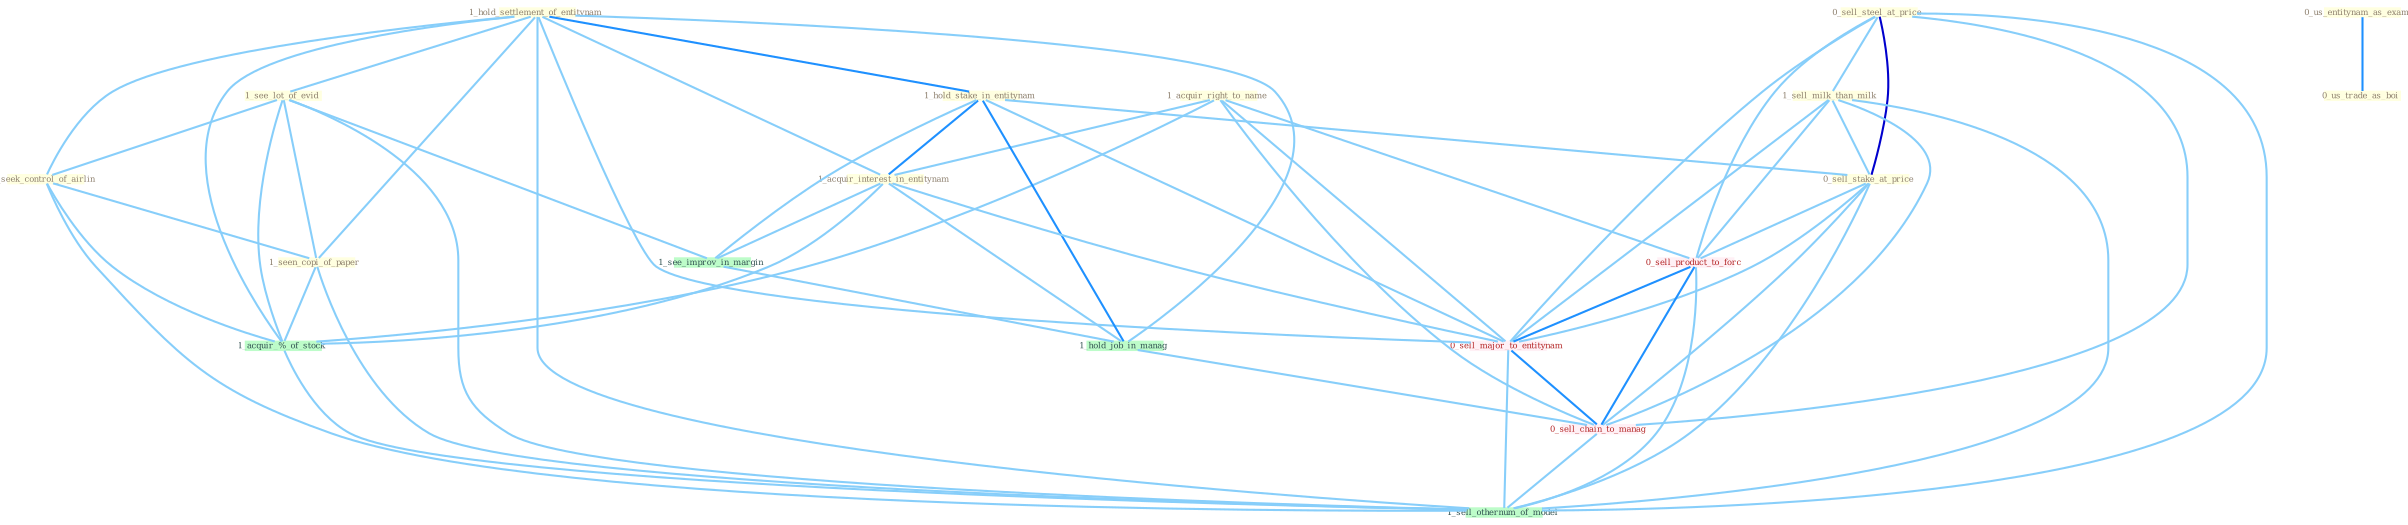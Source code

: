 Graph G{ 
    node
    [shape=polygon,style=filled,width=.5,height=.06,color="#BDFCC9",fixedsize=true,fontsize=4,
    fontcolor="#2f4f4f"];
    {node
    [color="#ffffe0", fontcolor="#8b7d6b"] "1_hold_settlement_of_entitynam " "0_us_entitynam_as_examin " "1_see_lot_of_evid " "1_acquir_right_to_name " "0_sell_steel_at_price " "0_us_trade_as_boi " "1_sell_milk_than_milk " "1_hold_stake_in_entitynam " "1_seek_control_of_airlin " "1_seen_copi_of_paper " "0_sell_stake_at_price " "1_acquir_interest_in_entitynam "}
{node [color="#fff0f5", fontcolor="#b22222"] "0_sell_product_to_forc " "0_sell_major_to_entitynam " "0_sell_chain_to_manag "}
edge [color="#B0E2FF"];

	"1_hold_settlement_of_entitynam " -- "1_see_lot_of_evid " [w="1", color="#87cefa" ];
	"1_hold_settlement_of_entitynam " -- "1_hold_stake_in_entitynam " [w="2", color="#1e90ff" , len=0.8];
	"1_hold_settlement_of_entitynam " -- "1_seek_control_of_airlin " [w="1", color="#87cefa" ];
	"1_hold_settlement_of_entitynam " -- "1_seen_copi_of_paper " [w="1", color="#87cefa" ];
	"1_hold_settlement_of_entitynam " -- "1_acquir_interest_in_entitynam " [w="1", color="#87cefa" ];
	"1_hold_settlement_of_entitynam " -- "1_acquir_%_of_stock " [w="1", color="#87cefa" ];
	"1_hold_settlement_of_entitynam " -- "1_hold_job_in_manag " [w="1", color="#87cefa" ];
	"1_hold_settlement_of_entitynam " -- "0_sell_major_to_entitynam " [w="1", color="#87cefa" ];
	"1_hold_settlement_of_entitynam " -- "1_sell_othernum_of_model " [w="1", color="#87cefa" ];
	"0_us_entitynam_as_examin " -- "0_us_trade_as_boi " [w="2", color="#1e90ff" , len=0.8];
	"1_see_lot_of_evid " -- "1_seek_control_of_airlin " [w="1", color="#87cefa" ];
	"1_see_lot_of_evid " -- "1_seen_copi_of_paper " [w="1", color="#87cefa" ];
	"1_see_lot_of_evid " -- "1_see_improv_in_margin " [w="1", color="#87cefa" ];
	"1_see_lot_of_evid " -- "1_acquir_%_of_stock " [w="1", color="#87cefa" ];
	"1_see_lot_of_evid " -- "1_sell_othernum_of_model " [w="1", color="#87cefa" ];
	"1_acquir_right_to_name " -- "1_acquir_interest_in_entitynam " [w="1", color="#87cefa" ];
	"1_acquir_right_to_name " -- "1_acquir_%_of_stock " [w="1", color="#87cefa" ];
	"1_acquir_right_to_name " -- "0_sell_product_to_forc " [w="1", color="#87cefa" ];
	"1_acquir_right_to_name " -- "0_sell_major_to_entitynam " [w="1", color="#87cefa" ];
	"1_acquir_right_to_name " -- "0_sell_chain_to_manag " [w="1", color="#87cefa" ];
	"0_sell_steel_at_price " -- "1_sell_milk_than_milk " [w="1", color="#87cefa" ];
	"0_sell_steel_at_price " -- "0_sell_stake_at_price " [w="3", color="#0000cd" , len=0.6];
	"0_sell_steel_at_price " -- "0_sell_product_to_forc " [w="1", color="#87cefa" ];
	"0_sell_steel_at_price " -- "0_sell_major_to_entitynam " [w="1", color="#87cefa" ];
	"0_sell_steel_at_price " -- "0_sell_chain_to_manag " [w="1", color="#87cefa" ];
	"0_sell_steel_at_price " -- "1_sell_othernum_of_model " [w="1", color="#87cefa" ];
	"1_sell_milk_than_milk " -- "0_sell_stake_at_price " [w="1", color="#87cefa" ];
	"1_sell_milk_than_milk " -- "0_sell_product_to_forc " [w="1", color="#87cefa" ];
	"1_sell_milk_than_milk " -- "0_sell_major_to_entitynam " [w="1", color="#87cefa" ];
	"1_sell_milk_than_milk " -- "0_sell_chain_to_manag " [w="1", color="#87cefa" ];
	"1_sell_milk_than_milk " -- "1_sell_othernum_of_model " [w="1", color="#87cefa" ];
	"1_hold_stake_in_entitynam " -- "0_sell_stake_at_price " [w="1", color="#87cefa" ];
	"1_hold_stake_in_entitynam " -- "1_acquir_interest_in_entitynam " [w="2", color="#1e90ff" , len=0.8];
	"1_hold_stake_in_entitynam " -- "1_see_improv_in_margin " [w="1", color="#87cefa" ];
	"1_hold_stake_in_entitynam " -- "1_hold_job_in_manag " [w="2", color="#1e90ff" , len=0.8];
	"1_hold_stake_in_entitynam " -- "0_sell_major_to_entitynam " [w="1", color="#87cefa" ];
	"1_seek_control_of_airlin " -- "1_seen_copi_of_paper " [w="1", color="#87cefa" ];
	"1_seek_control_of_airlin " -- "1_acquir_%_of_stock " [w="1", color="#87cefa" ];
	"1_seek_control_of_airlin " -- "1_sell_othernum_of_model " [w="1", color="#87cefa" ];
	"1_seen_copi_of_paper " -- "1_acquir_%_of_stock " [w="1", color="#87cefa" ];
	"1_seen_copi_of_paper " -- "1_sell_othernum_of_model " [w="1", color="#87cefa" ];
	"0_sell_stake_at_price " -- "0_sell_product_to_forc " [w="1", color="#87cefa" ];
	"0_sell_stake_at_price " -- "0_sell_major_to_entitynam " [w="1", color="#87cefa" ];
	"0_sell_stake_at_price " -- "0_sell_chain_to_manag " [w="1", color="#87cefa" ];
	"0_sell_stake_at_price " -- "1_sell_othernum_of_model " [w="1", color="#87cefa" ];
	"1_acquir_interest_in_entitynam " -- "1_see_improv_in_margin " [w="1", color="#87cefa" ];
	"1_acquir_interest_in_entitynam " -- "1_acquir_%_of_stock " [w="1", color="#87cefa" ];
	"1_acquir_interest_in_entitynam " -- "1_hold_job_in_manag " [w="1", color="#87cefa" ];
	"1_acquir_interest_in_entitynam " -- "0_sell_major_to_entitynam " [w="1", color="#87cefa" ];
	"1_see_improv_in_margin " -- "1_hold_job_in_manag " [w="1", color="#87cefa" ];
	"1_acquir_%_of_stock " -- "1_sell_othernum_of_model " [w="1", color="#87cefa" ];
	"1_hold_job_in_manag " -- "0_sell_chain_to_manag " [w="1", color="#87cefa" ];
	"0_sell_product_to_forc " -- "0_sell_major_to_entitynam " [w="2", color="#1e90ff" , len=0.8];
	"0_sell_product_to_forc " -- "0_sell_chain_to_manag " [w="2", color="#1e90ff" , len=0.8];
	"0_sell_product_to_forc " -- "1_sell_othernum_of_model " [w="1", color="#87cefa" ];
	"0_sell_major_to_entitynam " -- "0_sell_chain_to_manag " [w="2", color="#1e90ff" , len=0.8];
	"0_sell_major_to_entitynam " -- "1_sell_othernum_of_model " [w="1", color="#87cefa" ];
	"0_sell_chain_to_manag " -- "1_sell_othernum_of_model " [w="1", color="#87cefa" ];
}